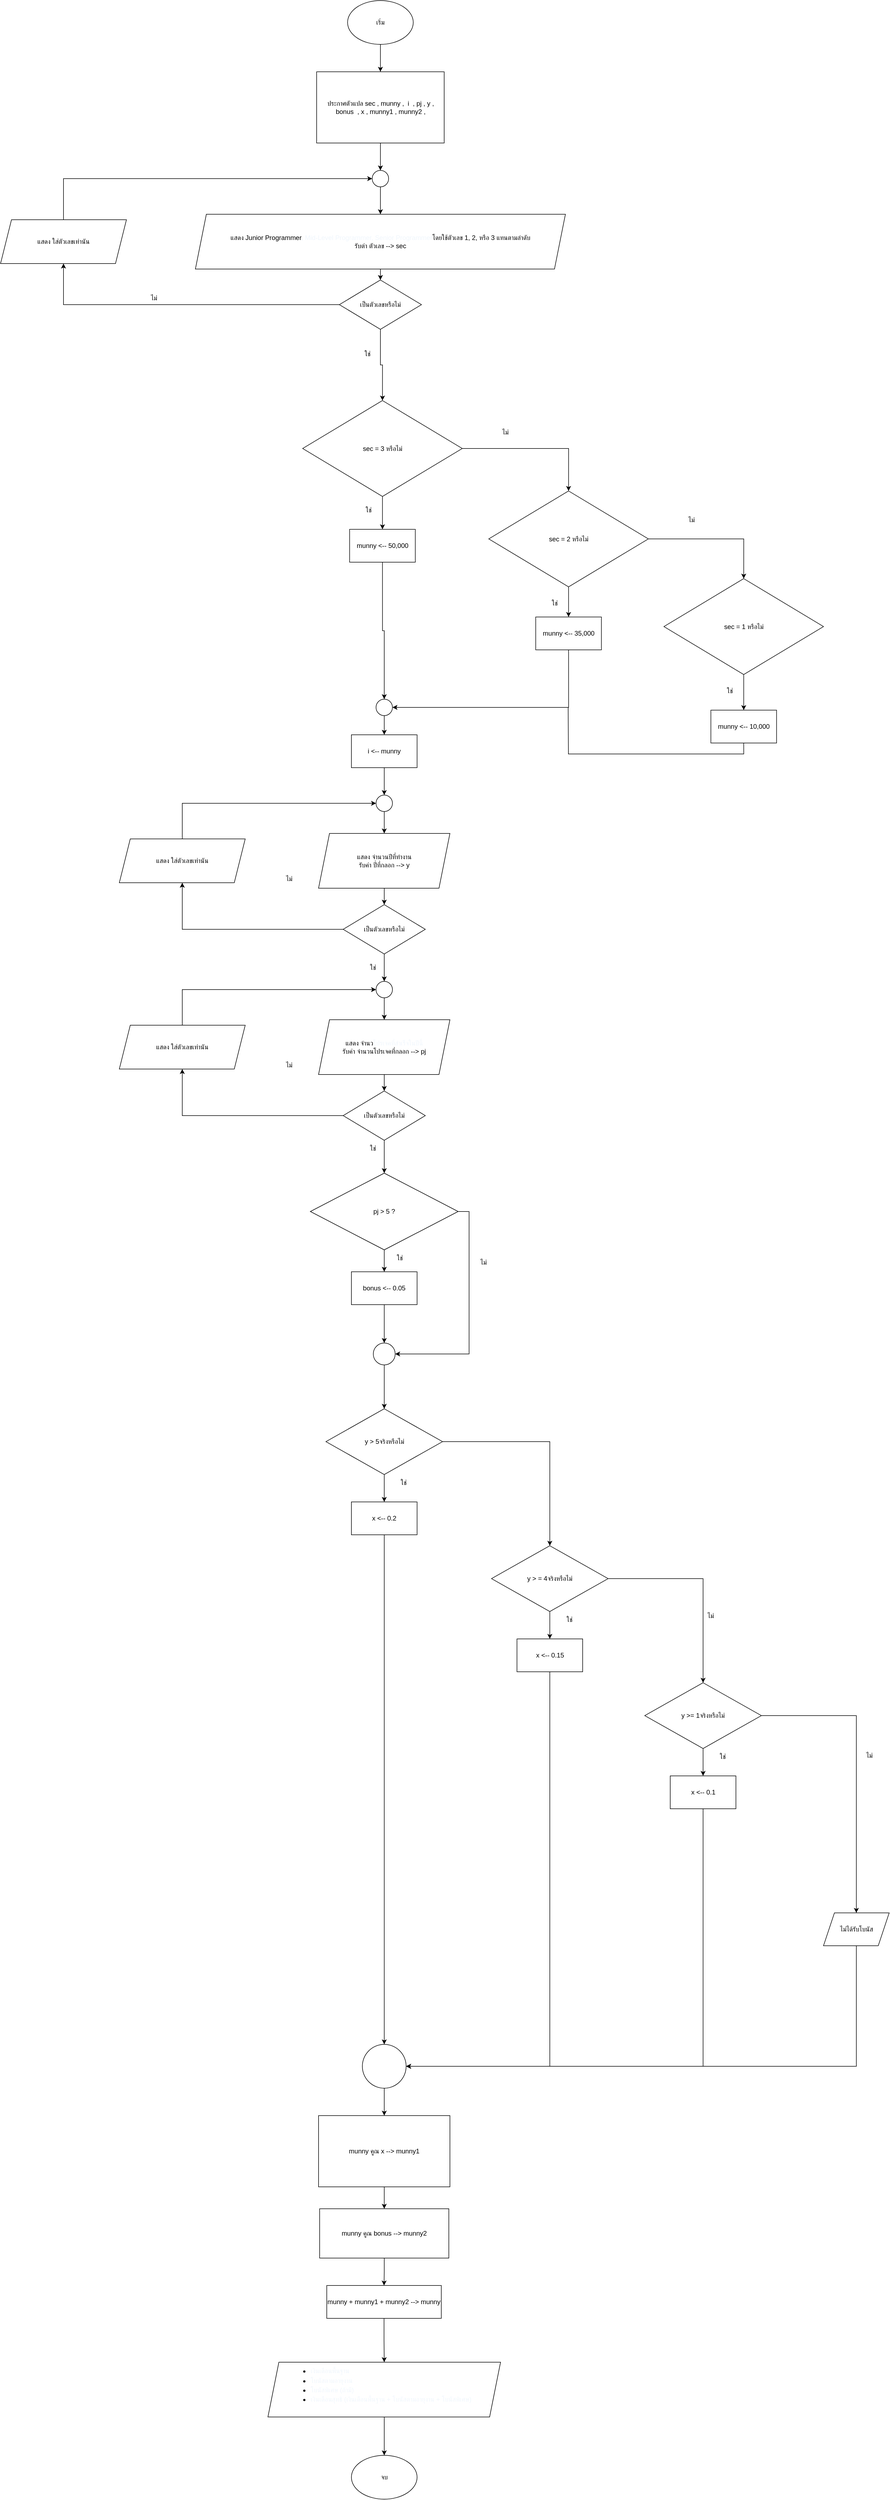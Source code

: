 <mxfile version="28.2.1">
  <diagram name="หน้า-1" id="E-IgGcm09YbjVMB62vNj">
    <mxGraphModel grid="1" page="1" gridSize="10" guides="1" tooltips="1" connect="1" arrows="1" fold="1" pageScale="1" pageWidth="827" pageHeight="1169" math="0" shadow="0">
      <root>
        <mxCell id="0" />
        <mxCell id="1" parent="0" />
        <mxCell id="uMuHmyTFTiUYk7k42j5w-20" style="edgeStyle=orthogonalEdgeStyle;rounded=0;orthogonalLoop=1;jettySize=auto;html=1;exitX=0.5;exitY=1;exitDx=0;exitDy=0;" edge="1" parent="1" source="X1-0lr0wVvJcUardRDEf-1" target="uMuHmyTFTiUYk7k42j5w-19">
          <mxGeometry relative="1" as="geometry" />
        </mxCell>
        <mxCell id="X1-0lr0wVvJcUardRDEf-1" value="เริ่ม" style="ellipse;whiteSpace=wrap;html=1;" vertex="1" parent="1">
          <mxGeometry x="347" y="-1190" width="120" height="80" as="geometry" />
        </mxCell>
        <mxCell id="X1-0lr0wVvJcUardRDEf-9" style="edgeStyle=orthogonalEdgeStyle;rounded=0;orthogonalLoop=1;jettySize=auto;html=1;exitX=0.5;exitY=1;exitDx=0;exitDy=0;entryX=0.5;entryY=0;entryDx=0;entryDy=0;" edge="1" parent="1" source="X1-0lr0wVvJcUardRDEf-2" target="X1-0lr0wVvJcUardRDEf-3">
          <mxGeometry relative="1" as="geometry" />
        </mxCell>
        <mxCell id="X1-0lr0wVvJcUardRDEf-2" value="แสดง จำนวนปีที่ทำงาน&lt;div&gt;รับค่า ปี่ที่กลอก --&amp;gt; y&lt;/div&gt;" style="shape=parallelogram;perimeter=parallelogramPerimeter;whiteSpace=wrap;html=1;fixedSize=1;" vertex="1" parent="1">
          <mxGeometry x="294" y="330" width="240" height="100" as="geometry" />
        </mxCell>
        <mxCell id="X1-0lr0wVvJcUardRDEf-5" style="edgeStyle=orthogonalEdgeStyle;rounded=0;orthogonalLoop=1;jettySize=auto;html=1;exitX=0;exitY=0.5;exitDx=0;exitDy=0;entryX=0.5;entryY=1;entryDx=0;entryDy=0;" edge="1" parent="1" source="X1-0lr0wVvJcUardRDEf-3" target="X1-0lr0wVvJcUardRDEf-82">
          <mxGeometry relative="1" as="geometry">
            <Array as="points">
              <mxPoint x="45" y="505" />
            </Array>
          </mxGeometry>
        </mxCell>
        <mxCell id="X1-0lr0wVvJcUardRDEf-17" style="edgeStyle=orthogonalEdgeStyle;rounded=0;orthogonalLoop=1;jettySize=auto;html=1;exitX=0.5;exitY=1;exitDx=0;exitDy=0;entryX=0.5;entryY=0;entryDx=0;entryDy=0;" edge="1" parent="1" source="X1-0lr0wVvJcUardRDEf-3" target="X1-0lr0wVvJcUardRDEf-15">
          <mxGeometry relative="1" as="geometry" />
        </mxCell>
        <mxCell id="X1-0lr0wVvJcUardRDEf-3" value="เป็นตัวเลขหรือไม่" style="rhombus;whiteSpace=wrap;html=1;" vertex="1" parent="1">
          <mxGeometry x="339" y="460" width="150" height="90" as="geometry" />
        </mxCell>
        <mxCell id="X1-0lr0wVvJcUardRDEf-8" style="edgeStyle=orthogonalEdgeStyle;rounded=0;orthogonalLoop=1;jettySize=auto;html=1;exitX=0.5;exitY=1;exitDx=0;exitDy=0;entryX=0.5;entryY=0;entryDx=0;entryDy=0;" edge="1" parent="1" source="X1-0lr0wVvJcUardRDEf-4" target="X1-0lr0wVvJcUardRDEf-2">
          <mxGeometry relative="1" as="geometry" />
        </mxCell>
        <mxCell id="X1-0lr0wVvJcUardRDEf-4" value="" style="ellipse;whiteSpace=wrap;html=1;aspect=fixed;" vertex="1" parent="1">
          <mxGeometry x="399" y="260" width="30" height="30" as="geometry" />
        </mxCell>
        <mxCell id="X1-0lr0wVvJcUardRDEf-6" value="ไม่&lt;div&gt;&lt;br&gt;&lt;/div&gt;" style="text;html=1;align=center;verticalAlign=middle;resizable=0;points=[];autosize=1;strokeColor=none;fillColor=none;" vertex="1" parent="1">
          <mxGeometry x="220" y="400" width="40" height="40" as="geometry" />
        </mxCell>
        <mxCell id="X1-0lr0wVvJcUardRDEf-10" style="edgeStyle=orthogonalEdgeStyle;rounded=0;orthogonalLoop=1;jettySize=auto;html=1;exitX=0.5;exitY=1;exitDx=0;exitDy=0;entryX=0.5;entryY=0;entryDx=0;entryDy=0;" edge="1" parent="1" source="X1-0lr0wVvJcUardRDEf-11" target="X1-0lr0wVvJcUardRDEf-13">
          <mxGeometry relative="1" as="geometry" />
        </mxCell>
        <mxCell id="X1-0lr0wVvJcUardRDEf-11" value="&lt;font face=&quot;Helvetica&quot;&gt;แสดง จำนว&lt;span&gt;&lt;font style=&quot;color: light-dark(rgb(240, 246, 252), rgb(255, 255, 255));&quot;&gt;โปรเจคที่สำเร็จในปีนี้&lt;/font&gt;&lt;/span&gt;&lt;/font&gt;&lt;div&gt;&lt;font face=&quot;Helvetica&quot;&gt;รับค่า จำนวนโปรเจคที่กลอก --&amp;gt; pj&lt;/font&gt;&lt;/div&gt;" style="shape=parallelogram;perimeter=parallelogramPerimeter;whiteSpace=wrap;html=1;fixedSize=1;align=center;" vertex="1" parent="1">
          <mxGeometry x="294" y="670" width="240" height="100" as="geometry" />
        </mxCell>
        <mxCell id="X1-0lr0wVvJcUardRDEf-12" style="edgeStyle=orthogonalEdgeStyle;rounded=0;orthogonalLoop=1;jettySize=auto;html=1;exitX=0;exitY=0.5;exitDx=0;exitDy=0;entryX=0.5;entryY=1;entryDx=0;entryDy=0;" edge="1" parent="1" source="X1-0lr0wVvJcUardRDEf-13" target="X1-0lr0wVvJcUardRDEf-83">
          <mxGeometry relative="1" as="geometry">
            <Array as="points">
              <mxPoint x="45" y="845" />
            </Array>
          </mxGeometry>
        </mxCell>
        <mxCell id="X1-0lr0wVvJcUardRDEf-105" style="edgeStyle=orthogonalEdgeStyle;rounded=0;orthogonalLoop=1;jettySize=auto;html=1;exitX=0.5;exitY=1;exitDx=0;exitDy=0;entryX=0.5;entryY=0;entryDx=0;entryDy=0;" edge="1" parent="1" source="X1-0lr0wVvJcUardRDEf-13" target="X1-0lr0wVvJcUardRDEf-98">
          <mxGeometry relative="1" as="geometry" />
        </mxCell>
        <mxCell id="X1-0lr0wVvJcUardRDEf-13" value="เป็นตัวเลขหรือไม่" style="rhombus;whiteSpace=wrap;html=1;" vertex="1" parent="1">
          <mxGeometry x="339" y="800" width="150" height="90" as="geometry" />
        </mxCell>
        <mxCell id="X1-0lr0wVvJcUardRDEf-14" style="edgeStyle=orthogonalEdgeStyle;rounded=0;orthogonalLoop=1;jettySize=auto;html=1;exitX=0.5;exitY=1;exitDx=0;exitDy=0;entryX=0.5;entryY=0;entryDx=0;entryDy=0;" edge="1" parent="1" source="X1-0lr0wVvJcUardRDEf-15" target="X1-0lr0wVvJcUardRDEf-11">
          <mxGeometry relative="1" as="geometry" />
        </mxCell>
        <mxCell id="X1-0lr0wVvJcUardRDEf-15" value="" style="ellipse;whiteSpace=wrap;html=1;aspect=fixed;" vertex="1" parent="1">
          <mxGeometry x="399" y="600" width="30" height="30" as="geometry" />
        </mxCell>
        <mxCell id="X1-0lr0wVvJcUardRDEf-16" value="ไม่&lt;div&gt;&lt;br&gt;&lt;/div&gt;" style="text;html=1;align=center;verticalAlign=middle;resizable=0;points=[];autosize=1;strokeColor=none;fillColor=none;" vertex="1" parent="1">
          <mxGeometry x="220" y="740" width="40" height="40" as="geometry" />
        </mxCell>
        <mxCell id="X1-0lr0wVvJcUardRDEf-18" value="ใช่" style="text;html=1;align=center;verticalAlign=middle;resizable=0;points=[];autosize=1;strokeColor=none;fillColor=none;" vertex="1" parent="1">
          <mxGeometry x="373" y="560" width="40" height="30" as="geometry" />
        </mxCell>
        <mxCell id="X1-0lr0wVvJcUardRDEf-38" style="edgeStyle=orthogonalEdgeStyle;rounded=0;orthogonalLoop=1;jettySize=auto;html=1;exitX=0.5;exitY=1;exitDx=0;exitDy=0;entryX=0.5;entryY=0;entryDx=0;entryDy=0;" edge="1" parent="1" source="X1-0lr0wVvJcUardRDEf-19" target="X1-0lr0wVvJcUardRDEf-37">
          <mxGeometry relative="1" as="geometry" />
        </mxCell>
        <mxCell id="X1-0lr0wVvJcUardRDEf-40" style="edgeStyle=orthogonalEdgeStyle;rounded=0;orthogonalLoop=1;jettySize=auto;html=1;exitX=1;exitY=0.5;exitDx=0;exitDy=0;entryX=0.5;entryY=0;entryDx=0;entryDy=0;" edge="1" parent="1" source="X1-0lr0wVvJcUardRDEf-19" target="X1-0lr0wVvJcUardRDEf-44">
          <mxGeometry relative="1" as="geometry">
            <mxPoint x="760.0" y="1620.0" as="targetPoint" />
          </mxGeometry>
        </mxCell>
        <mxCell id="X1-0lr0wVvJcUardRDEf-19" value="y &amp;gt; 5จริงหรือไม่" style="rhombus;whiteSpace=wrap;html=1;" vertex="1" parent="1">
          <mxGeometry x="307.5" y="1380" width="213" height="120" as="geometry" />
        </mxCell>
        <mxCell id="X1-0lr0wVvJcUardRDEf-24" style="edgeStyle=orthogonalEdgeStyle;rounded=0;orthogonalLoop=1;jettySize=auto;html=1;exitX=0.5;exitY=1;exitDx=0;exitDy=0;entryX=0.5;entryY=0;entryDx=0;entryDy=0;" edge="1" parent="1" source="X1-0lr0wVvJcUardRDEf-25" target="X1-0lr0wVvJcUardRDEf-27">
          <mxGeometry relative="1" as="geometry" />
        </mxCell>
        <mxCell id="X1-0lr0wVvJcUardRDEf-25" value="แสดง&amp;nbsp;&lt;span style=&quot;text-align: start;&quot;&gt;Junior Programmer&lt;/span&gt;&lt;span style=&quot;color: light-dark(rgb(240, 246, 252), rgb(255, 255, 255)); background-color: transparent; text-align: start;&quot;&gt;, Mid-Level Programmer, Senior Programmer&lt;/span&gt;&lt;span style=&quot;text-align: start;&quot;&gt;โดยใช้ตัวเลข 1, 2, หรือ 3 แทนตามลำดับ&lt;/span&gt;&lt;div&gt;&lt;span style=&quot;text-align: start;&quot;&gt;รับต่า ตัวเลข --&amp;gt; sec&lt;/span&gt;&lt;/div&gt;" style="shape=parallelogram;perimeter=parallelogramPerimeter;whiteSpace=wrap;html=1;fixedSize=1;" vertex="1" parent="1">
          <mxGeometry x="69" y="-800" width="676" height="100" as="geometry" />
        </mxCell>
        <mxCell id="X1-0lr0wVvJcUardRDEf-26" style="edgeStyle=orthogonalEdgeStyle;rounded=0;orthogonalLoop=1;jettySize=auto;html=1;exitX=0;exitY=0.5;exitDx=0;exitDy=0;entryX=0.5;entryY=1;entryDx=0;entryDy=0;" edge="1" parent="1" source="X1-0lr0wVvJcUardRDEf-27" target="X1-0lr0wVvJcUardRDEf-80">
          <mxGeometry relative="1" as="geometry">
            <Array as="points">
              <mxPoint x="-172" y="-635" />
            </Array>
          </mxGeometry>
        </mxCell>
        <mxCell id="X1-0lr0wVvJcUardRDEf-32" style="edgeStyle=orthogonalEdgeStyle;rounded=0;orthogonalLoop=1;jettySize=auto;html=1;exitX=0.5;exitY=1;exitDx=0;exitDy=0;entryX=0.5;entryY=0;entryDx=0;entryDy=0;" edge="1" parent="1" source="X1-0lr0wVvJcUardRDEf-27" target="X1-0lr0wVvJcUardRDEf-63">
          <mxGeometry relative="1" as="geometry">
            <mxPoint x="404" y="-500" as="targetPoint" />
          </mxGeometry>
        </mxCell>
        <mxCell id="X1-0lr0wVvJcUardRDEf-27" value="เป็นตัวเลขหรือไม่" style="rhombus;whiteSpace=wrap;html=1;" vertex="1" parent="1">
          <mxGeometry x="332" y="-680" width="150" height="90" as="geometry" />
        </mxCell>
        <mxCell id="X1-0lr0wVvJcUardRDEf-28" style="edgeStyle=orthogonalEdgeStyle;rounded=0;orthogonalLoop=1;jettySize=auto;html=1;exitX=0.5;exitY=1;exitDx=0;exitDy=0;entryX=0.5;entryY=0;entryDx=0;entryDy=0;" edge="1" parent="1" source="X1-0lr0wVvJcUardRDEf-29" target="X1-0lr0wVvJcUardRDEf-25">
          <mxGeometry relative="1" as="geometry" />
        </mxCell>
        <mxCell id="X1-0lr0wVvJcUardRDEf-29" value="" style="ellipse;whiteSpace=wrap;html=1;aspect=fixed;" vertex="1" parent="1">
          <mxGeometry x="392" y="-880" width="30" height="30" as="geometry" />
        </mxCell>
        <mxCell id="X1-0lr0wVvJcUardRDEf-30" value="ไม่&lt;div&gt;&lt;br&gt;&lt;/div&gt;" style="text;html=1;align=center;verticalAlign=middle;resizable=0;points=[];autosize=1;strokeColor=none;fillColor=none;" vertex="1" parent="1">
          <mxGeometry x="-27" y="-660" width="40" height="40" as="geometry" />
        </mxCell>
        <mxCell id="X1-0lr0wVvJcUardRDEf-31" value="ใช่" style="text;html=1;align=center;verticalAlign=middle;resizable=0;points=[];autosize=1;strokeColor=none;fillColor=none;" vertex="1" parent="1">
          <mxGeometry x="363" y="-560" width="40" height="30" as="geometry" />
        </mxCell>
        <mxCell id="X1-0lr0wVvJcUardRDEf-35" value="ใช่" style="text;html=1;align=center;verticalAlign=middle;resizable=0;points=[];autosize=1;strokeColor=none;fillColor=none;" vertex="1" parent="1">
          <mxGeometry x="373" y="890" width="40" height="30" as="geometry" />
        </mxCell>
        <mxCell id="X1-0lr0wVvJcUardRDEf-91" style="edgeStyle=orthogonalEdgeStyle;rounded=0;orthogonalLoop=1;jettySize=auto;html=1;exitX=0.5;exitY=1;exitDx=0;exitDy=0;entryX=0.5;entryY=0;entryDx=0;entryDy=0;" edge="1" parent="1" source="X1-0lr0wVvJcUardRDEf-37" target="X1-0lr0wVvJcUardRDEf-90">
          <mxGeometry relative="1" as="geometry" />
        </mxCell>
        <mxCell id="X1-0lr0wVvJcUardRDEf-37" value="x &amp;lt;-- 0.2" style="rounded=0;whiteSpace=wrap;html=1;" vertex="1" parent="1">
          <mxGeometry x="354" y="1550" width="120" height="60" as="geometry" />
        </mxCell>
        <mxCell id="X1-0lr0wVvJcUardRDEf-39" value="ใช่" style="text;html=1;align=center;verticalAlign=middle;resizable=0;points=[];autosize=1;strokeColor=none;fillColor=none;" vertex="1" parent="1">
          <mxGeometry x="429" y="1500" width="40" height="30" as="geometry" />
        </mxCell>
        <mxCell id="X1-0lr0wVvJcUardRDEf-41" style="edgeStyle=orthogonalEdgeStyle;rounded=0;orthogonalLoop=1;jettySize=auto;html=1;exitX=0.5;exitY=1;exitDx=0;exitDy=0;entryX=0.5;entryY=0;entryDx=0;entryDy=0;" edge="1" parent="1" source="X1-0lr0wVvJcUardRDEf-44" target="X1-0lr0wVvJcUardRDEf-42">
          <mxGeometry relative="1" as="geometry" />
        </mxCell>
        <mxCell id="X1-0lr0wVvJcUardRDEf-92" style="edgeStyle=orthogonalEdgeStyle;rounded=0;orthogonalLoop=1;jettySize=auto;html=1;exitX=0.5;exitY=1;exitDx=0;exitDy=0;entryX=1;entryY=0.5;entryDx=0;entryDy=0;" edge="1" parent="1" source="X1-0lr0wVvJcUardRDEf-42" target="X1-0lr0wVvJcUardRDEf-90">
          <mxGeometry relative="1" as="geometry" />
        </mxCell>
        <mxCell id="X1-0lr0wVvJcUardRDEf-42" value="x &amp;lt;-- 0.15" style="rounded=0;whiteSpace=wrap;html=1;" vertex="1" parent="1">
          <mxGeometry x="656.5" y="1800" width="120" height="60" as="geometry" />
        </mxCell>
        <mxCell id="X1-0lr0wVvJcUardRDEf-43" value="ใช่" style="text;html=1;align=center;verticalAlign=middle;resizable=0;points=[];autosize=1;strokeColor=none;fillColor=none;" vertex="1" parent="1">
          <mxGeometry x="731.5" y="1750" width="40" height="30" as="geometry" />
        </mxCell>
        <mxCell id="X1-0lr0wVvJcUardRDEf-44" value="y &amp;gt; = 4จริงหรือไม่" style="rhombus;whiteSpace=wrap;html=1;" vertex="1" parent="1">
          <mxGeometry x="610" y="1630" width="213" height="120" as="geometry" />
        </mxCell>
        <mxCell id="X1-0lr0wVvJcUardRDEf-45" style="edgeStyle=orthogonalEdgeStyle;rounded=0;orthogonalLoop=1;jettySize=auto;html=1;exitX=1;exitY=0.5;exitDx=0;exitDy=0;entryX=0.5;entryY=0;entryDx=0;entryDy=0;" edge="1" parent="1" source="X1-0lr0wVvJcUardRDEf-44" target="X1-0lr0wVvJcUardRDEf-49">
          <mxGeometry relative="1" as="geometry">
            <mxPoint x="1062.5" y="1870.0" as="targetPoint" />
          </mxGeometry>
        </mxCell>
        <mxCell id="X1-0lr0wVvJcUardRDEf-46" style="edgeStyle=orthogonalEdgeStyle;rounded=0;orthogonalLoop=1;jettySize=auto;html=1;exitX=0.5;exitY=1;exitDx=0;exitDy=0;entryX=0.5;entryY=0;entryDx=0;entryDy=0;" edge="1" parent="1" source="X1-0lr0wVvJcUardRDEf-49" target="X1-0lr0wVvJcUardRDEf-47">
          <mxGeometry relative="1" as="geometry" />
        </mxCell>
        <mxCell id="X1-0lr0wVvJcUardRDEf-93" style="edgeStyle=orthogonalEdgeStyle;rounded=0;orthogonalLoop=1;jettySize=auto;html=1;exitX=0.5;exitY=1;exitDx=0;exitDy=0;entryX=1;entryY=0.5;entryDx=0;entryDy=0;" edge="1" parent="1" source="X1-0lr0wVvJcUardRDEf-47" target="X1-0lr0wVvJcUardRDEf-90">
          <mxGeometry relative="1" as="geometry">
            <mxPoint x="530" y="2620" as="targetPoint" />
          </mxGeometry>
        </mxCell>
        <mxCell id="X1-0lr0wVvJcUardRDEf-47" value="x &amp;lt;-- 0.1" style="rounded=0;whiteSpace=wrap;html=1;" vertex="1" parent="1">
          <mxGeometry x="936.5" y="2050" width="120" height="60" as="geometry" />
        </mxCell>
        <mxCell id="X1-0lr0wVvJcUardRDEf-48" value="ใช่" style="text;html=1;align=center;verticalAlign=middle;resizable=0;points=[];autosize=1;strokeColor=none;fillColor=none;" vertex="1" parent="1">
          <mxGeometry x="1011.5" y="2000" width="40" height="30" as="geometry" />
        </mxCell>
        <mxCell id="X1-0lr0wVvJcUardRDEf-49" value="y &amp;gt;= 1จริงหรือไม่" style="rhombus;whiteSpace=wrap;html=1;" vertex="1" parent="1">
          <mxGeometry x="890" y="1880" width="213" height="120" as="geometry" />
        </mxCell>
        <mxCell id="X1-0lr0wVvJcUardRDEf-50" style="edgeStyle=orthogonalEdgeStyle;rounded=0;orthogonalLoop=1;jettySize=auto;html=1;exitX=1;exitY=0.5;exitDx=0;exitDy=0;entryX=0.5;entryY=0;entryDx=0;entryDy=0;" edge="1" parent="1" source="X1-0lr0wVvJcUardRDEf-49" target="X1-0lr0wVvJcUardRDEf-56">
          <mxGeometry relative="1" as="geometry">
            <mxPoint x="1276.5" y="2130.0" as="targetPoint" />
          </mxGeometry>
        </mxCell>
        <mxCell id="X1-0lr0wVvJcUardRDEf-94" style="edgeStyle=orthogonalEdgeStyle;rounded=0;orthogonalLoop=1;jettySize=auto;html=1;exitX=0.5;exitY=1;exitDx=0;exitDy=0;entryX=1;entryY=0.5;entryDx=0;entryDy=0;" edge="1" parent="1" source="X1-0lr0wVvJcUardRDEf-56" target="X1-0lr0wVvJcUardRDEf-90">
          <mxGeometry relative="1" as="geometry">
            <mxPoint x="530" y="2610.0" as="targetPoint" />
          </mxGeometry>
        </mxCell>
        <mxCell id="X1-0lr0wVvJcUardRDEf-56" value="ไม่ได้รับโบนัส" style="shape=parallelogram;perimeter=parallelogramPerimeter;whiteSpace=wrap;html=1;fixedSize=1;" vertex="1" parent="1">
          <mxGeometry x="1216.5" y="2300" width="120" height="60" as="geometry" />
        </mxCell>
        <mxCell id="X1-0lr0wVvJcUardRDEf-57" value="ไม่&lt;div&gt;&lt;br&gt;&lt;/div&gt;" style="text;html=1;align=center;verticalAlign=middle;resizable=0;points=[];autosize=1;strokeColor=none;fillColor=none;" vertex="1" parent="1">
          <mxGeometry x="990" y="1745" width="40" height="40" as="geometry" />
        </mxCell>
        <mxCell id="X1-0lr0wVvJcUardRDEf-58" value="ไม่&lt;div&gt;&lt;br&gt;&lt;/div&gt;" style="text;html=1;align=center;verticalAlign=middle;resizable=0;points=[];autosize=1;strokeColor=none;fillColor=none;" vertex="1" parent="1">
          <mxGeometry x="1280" y="2000" width="40" height="40" as="geometry" />
        </mxCell>
        <mxCell id="X1-0lr0wVvJcUardRDEf-65" style="edgeStyle=orthogonalEdgeStyle;rounded=0;orthogonalLoop=1;jettySize=auto;html=1;exitX=0.5;exitY=1;exitDx=0;exitDy=0;entryX=0.5;entryY=0;entryDx=0;entryDy=0;" edge="1" parent="1" source="X1-0lr0wVvJcUardRDEf-63" target="X1-0lr0wVvJcUardRDEf-64">
          <mxGeometry relative="1" as="geometry" />
        </mxCell>
        <mxCell id="X1-0lr0wVvJcUardRDEf-73" style="edgeStyle=orthogonalEdgeStyle;rounded=0;orthogonalLoop=1;jettySize=auto;html=1;exitX=1;exitY=0.5;exitDx=0;exitDy=0;entryX=0.5;entryY=0;entryDx=0;entryDy=0;" edge="1" parent="1" source="X1-0lr0wVvJcUardRDEf-63" target="X1-0lr0wVvJcUardRDEf-68">
          <mxGeometry relative="1" as="geometry" />
        </mxCell>
        <mxCell id="X1-0lr0wVvJcUardRDEf-63" value="sec = 3 หรือไม่" style="rhombus;whiteSpace=wrap;html=1;" vertex="1" parent="1">
          <mxGeometry x="265" y="-460" width="291.5" height="175" as="geometry" />
        </mxCell>
        <mxCell id="uMuHmyTFTiUYk7k42j5w-10" style="edgeStyle=orthogonalEdgeStyle;rounded=0;orthogonalLoop=1;jettySize=auto;html=1;exitX=0.5;exitY=1;exitDx=0;exitDy=0;entryX=0.5;entryY=0;entryDx=0;entryDy=0;" edge="1" parent="1" source="X1-0lr0wVvJcUardRDEf-64" target="uMuHmyTFTiUYk7k42j5w-9">
          <mxGeometry relative="1" as="geometry" />
        </mxCell>
        <mxCell id="X1-0lr0wVvJcUardRDEf-64" value="munny &amp;lt;-- 50,000" style="rounded=0;whiteSpace=wrap;html=1;" vertex="1" parent="1">
          <mxGeometry x="350.75" y="-225" width="120" height="60" as="geometry" />
        </mxCell>
        <mxCell id="X1-0lr0wVvJcUardRDEf-67" style="edgeStyle=orthogonalEdgeStyle;rounded=0;orthogonalLoop=1;jettySize=auto;html=1;exitX=0.5;exitY=1;exitDx=0;exitDy=0;entryX=0.5;entryY=0;entryDx=0;entryDy=0;" edge="1" parent="1" source="X1-0lr0wVvJcUardRDEf-68" target="X1-0lr0wVvJcUardRDEf-69">
          <mxGeometry relative="1" as="geometry" />
        </mxCell>
        <mxCell id="X1-0lr0wVvJcUardRDEf-74" style="edgeStyle=orthogonalEdgeStyle;rounded=0;orthogonalLoop=1;jettySize=auto;html=1;exitX=1;exitY=0.5;exitDx=0;exitDy=0;entryX=0.5;entryY=0;entryDx=0;entryDy=0;" edge="1" parent="1" source="X1-0lr0wVvJcUardRDEf-68" target="X1-0lr0wVvJcUardRDEf-71">
          <mxGeometry relative="1" as="geometry" />
        </mxCell>
        <mxCell id="X1-0lr0wVvJcUardRDEf-68" value="sec = 2 หรือไม่" style="rhombus;whiteSpace=wrap;html=1;" vertex="1" parent="1">
          <mxGeometry x="605" y="-295" width="291.5" height="175" as="geometry" />
        </mxCell>
        <mxCell id="uMuHmyTFTiUYk7k42j5w-11" style="edgeStyle=orthogonalEdgeStyle;rounded=0;orthogonalLoop=1;jettySize=auto;html=1;exitX=0.5;exitY=1;exitDx=0;exitDy=0;entryX=1;entryY=0.5;entryDx=0;entryDy=0;" edge="1" parent="1" source="X1-0lr0wVvJcUardRDEf-69" target="uMuHmyTFTiUYk7k42j5w-9">
          <mxGeometry relative="1" as="geometry" />
        </mxCell>
        <mxCell id="X1-0lr0wVvJcUardRDEf-69" value="munny &amp;lt;-- 35,000" style="rounded=0;whiteSpace=wrap;html=1;" vertex="1" parent="1">
          <mxGeometry x="690.75" y="-65" width="120" height="60" as="geometry" />
        </mxCell>
        <mxCell id="X1-0lr0wVvJcUardRDEf-70" style="edgeStyle=orthogonalEdgeStyle;rounded=0;orthogonalLoop=1;jettySize=auto;html=1;exitX=0.5;exitY=1;exitDx=0;exitDy=0;entryX=0.5;entryY=0;entryDx=0;entryDy=0;" edge="1" parent="1" source="X1-0lr0wVvJcUardRDEf-71" target="X1-0lr0wVvJcUardRDEf-72">
          <mxGeometry relative="1" as="geometry" />
        </mxCell>
        <mxCell id="X1-0lr0wVvJcUardRDEf-71" value="sec = 1 หรือไม่" style="rhombus;whiteSpace=wrap;html=1;" vertex="1" parent="1">
          <mxGeometry x="925" y="-135" width="291.5" height="175" as="geometry" />
        </mxCell>
        <mxCell id="uMuHmyTFTiUYk7k42j5w-12" style="edgeStyle=orthogonalEdgeStyle;rounded=0;orthogonalLoop=1;jettySize=auto;html=1;exitX=0.5;exitY=1;exitDx=0;exitDy=0;endArrow=none;endFill=0;" edge="1" parent="1" source="X1-0lr0wVvJcUardRDEf-72">
          <mxGeometry relative="1" as="geometry">
            <mxPoint x="750" y="100" as="targetPoint" />
          </mxGeometry>
        </mxCell>
        <mxCell id="X1-0lr0wVvJcUardRDEf-72" value="munny &amp;lt;-- 10,000" style="rounded=0;whiteSpace=wrap;html=1;" vertex="1" parent="1">
          <mxGeometry x="1010.75" y="105" width="120" height="60" as="geometry" />
        </mxCell>
        <mxCell id="X1-0lr0wVvJcUardRDEf-75" value="ใช่" style="text;html=1;align=center;verticalAlign=middle;resizable=0;points=[];autosize=1;strokeColor=none;fillColor=none;" vertex="1" parent="1">
          <mxGeometry x="365" y="-275" width="40" height="30" as="geometry" />
        </mxCell>
        <mxCell id="X1-0lr0wVvJcUardRDEf-76" value="ใช่" style="text;html=1;align=center;verticalAlign=middle;resizable=0;points=[];autosize=1;strokeColor=none;fillColor=none;" vertex="1" parent="1">
          <mxGeometry x="705" y="-105" width="40" height="30" as="geometry" />
        </mxCell>
        <mxCell id="X1-0lr0wVvJcUardRDEf-77" value="ใช่" style="text;html=1;align=center;verticalAlign=middle;resizable=0;points=[];autosize=1;strokeColor=none;fillColor=none;" vertex="1" parent="1">
          <mxGeometry x="1025" y="55" width="40" height="30" as="geometry" />
        </mxCell>
        <mxCell id="X1-0lr0wVvJcUardRDEf-78" value="ไม่&lt;div&gt;&lt;br&gt;&lt;/div&gt;" style="text;html=1;align=center;verticalAlign=middle;resizable=0;points=[];autosize=1;strokeColor=none;fillColor=none;" vertex="1" parent="1">
          <mxGeometry x="615" y="-415" width="40" height="40" as="geometry" />
        </mxCell>
        <mxCell id="X1-0lr0wVvJcUardRDEf-79" value="ไม่&lt;div&gt;&lt;br&gt;&lt;/div&gt;" style="text;html=1;align=center;verticalAlign=middle;resizable=0;points=[];autosize=1;strokeColor=none;fillColor=none;" vertex="1" parent="1">
          <mxGeometry x="955" y="-255" width="40" height="40" as="geometry" />
        </mxCell>
        <mxCell id="X1-0lr0wVvJcUardRDEf-81" style="edgeStyle=orthogonalEdgeStyle;rounded=0;orthogonalLoop=1;jettySize=auto;html=1;exitX=0.5;exitY=0;exitDx=0;exitDy=0;entryX=0;entryY=0.5;entryDx=0;entryDy=0;" edge="1" parent="1" source="X1-0lr0wVvJcUardRDEf-80" target="X1-0lr0wVvJcUardRDEf-29">
          <mxGeometry relative="1" as="geometry" />
        </mxCell>
        <mxCell id="X1-0lr0wVvJcUardRDEf-80" value="แสดง ใส่ตัวเลขเท่านัน" style="shape=parallelogram;perimeter=parallelogramPerimeter;whiteSpace=wrap;html=1;fixedSize=1;" vertex="1" parent="1">
          <mxGeometry x="-287" y="-790" width="230" height="80" as="geometry" />
        </mxCell>
        <mxCell id="X1-0lr0wVvJcUardRDEf-85" style="edgeStyle=orthogonalEdgeStyle;rounded=0;orthogonalLoop=1;jettySize=auto;html=1;exitX=0.5;exitY=0;exitDx=0;exitDy=0;entryX=0;entryY=0.5;entryDx=0;entryDy=0;" edge="1" parent="1" source="X1-0lr0wVvJcUardRDEf-82" target="X1-0lr0wVvJcUardRDEf-4">
          <mxGeometry relative="1" as="geometry" />
        </mxCell>
        <mxCell id="X1-0lr0wVvJcUardRDEf-82" value="แสดง ใส่ตัวเลขเท่านัน" style="shape=parallelogram;perimeter=parallelogramPerimeter;whiteSpace=wrap;html=1;fixedSize=1;" vertex="1" parent="1">
          <mxGeometry x="-70" y="340" width="230" height="80" as="geometry" />
        </mxCell>
        <mxCell id="X1-0lr0wVvJcUardRDEf-84" style="edgeStyle=orthogonalEdgeStyle;rounded=0;orthogonalLoop=1;jettySize=auto;html=1;exitX=0.5;exitY=0;exitDx=0;exitDy=0;entryX=0;entryY=0.5;entryDx=0;entryDy=0;" edge="1" parent="1" source="X1-0lr0wVvJcUardRDEf-83" target="X1-0lr0wVvJcUardRDEf-15">
          <mxGeometry relative="1" as="geometry" />
        </mxCell>
        <mxCell id="X1-0lr0wVvJcUardRDEf-83" value="แสดง ใส่ตัวเลขเท่านัน" style="shape=parallelogram;perimeter=parallelogramPerimeter;whiteSpace=wrap;html=1;fixedSize=1;" vertex="1" parent="1">
          <mxGeometry x="-70" y="680" width="230" height="80" as="geometry" />
        </mxCell>
        <mxCell id="X1-0lr0wVvJcUardRDEf-96" style="edgeStyle=orthogonalEdgeStyle;rounded=0;orthogonalLoop=1;jettySize=auto;html=1;exitX=0.5;exitY=1;exitDx=0;exitDy=0;entryX=0.5;entryY=0;entryDx=0;entryDy=0;" edge="1" parent="1" source="X1-0lr0wVvJcUardRDEf-90" target="X1-0lr0wVvJcUardRDEf-95">
          <mxGeometry relative="1" as="geometry" />
        </mxCell>
        <mxCell id="X1-0lr0wVvJcUardRDEf-90" value="" style="ellipse;whiteSpace=wrap;html=1;aspect=fixed;" vertex="1" parent="1">
          <mxGeometry x="374" y="2540" width="80" height="80" as="geometry" />
        </mxCell>
        <mxCell id="uMuHmyTFTiUYk7k42j5w-2" style="edgeStyle=orthogonalEdgeStyle;rounded=0;orthogonalLoop=1;jettySize=auto;html=1;exitX=0.5;exitY=1;exitDx=0;exitDy=0;entryX=0.5;entryY=0;entryDx=0;entryDy=0;" edge="1" parent="1" source="X1-0lr0wVvJcUardRDEf-95" target="uMuHmyTFTiUYk7k42j5w-1">
          <mxGeometry relative="1" as="geometry" />
        </mxCell>
        <mxCell id="X1-0lr0wVvJcUardRDEf-95" value="munny คูณ x --&amp;gt; munny1" style="rounded=0;whiteSpace=wrap;html=1;" vertex="1" parent="1">
          <mxGeometry x="294" y="2670" width="240" height="130" as="geometry" />
        </mxCell>
        <mxCell id="uMuHmyTFTiUYk7k42j5w-17" style="edgeStyle=orthogonalEdgeStyle;rounded=0;orthogonalLoop=1;jettySize=auto;html=1;exitX=0.5;exitY=1;exitDx=0;exitDy=0;" edge="1" parent="1" source="X1-0lr0wVvJcUardRDEf-97" target="uMuHmyTFTiUYk7k42j5w-16">
          <mxGeometry relative="1" as="geometry" />
        </mxCell>
        <mxCell id="X1-0lr0wVvJcUardRDEf-97" value="&lt;ul style=&quot;box-sizing: border-box; padding-left: 2em; margin-top: 0px; margin-bottom: 16px; text-align: start;&quot; dir=&quot;auto&quot;&gt;&lt;li style=&quot;box-sizing: border-box;&quot;&gt;&lt;span&gt;&lt;font face=&quot;Helvetica&quot; style=&quot;color: light-dark(rgb(240, 246, 252), rgb(255, 255, 255));&quot;&gt;เงินเดือนพื้นฐาน&lt;/font&gt;&lt;/span&gt;&lt;/li&gt;&lt;li style=&quot;box-sizing: border-box; margin-top: 0.25em;&quot;&gt;&lt;span&gt;&lt;font face=&quot;Helvetica&quot; style=&quot;color: light-dark(rgb(240, 246, 252), rgb(255, 255, 255));&quot;&gt;โบนัสตามอายุงาน&lt;/font&gt;&lt;/span&gt;&lt;/li&gt;&lt;li style=&quot;box-sizing: border-box; margin-top: 0.25em;&quot;&gt;&lt;span&gt;&lt;font face=&quot;Helvetica&quot; style=&quot;color: light-dark(rgb(240, 246, 252), rgb(255, 255, 255));&quot;&gt;โบนัสพิเศษ (ถ้ามี)&lt;/font&gt;&lt;/span&gt;&lt;/li&gt;&lt;li style=&quot;box-sizing: border-box; margin-top: 0.25em;&quot;&gt;&lt;span&gt;&lt;font face=&quot;Helvetica&quot; style=&quot;color: light-dark(rgb(240, 246, 252), rgb(255, 255, 255));&quot;&gt;เงินเดือนสุทธิ (เงินเดือนพื้นฐาน + โบนัสตามอายุงาน + โบนัสพิเศษ)&lt;/font&gt;&lt;/span&gt;&lt;/li&gt;&lt;/ul&gt;" style="shape=parallelogram;perimeter=parallelogramPerimeter;whiteSpace=wrap;html=1;fixedSize=1;" vertex="1" parent="1">
          <mxGeometry x="201.5" y="3120" width="425" height="100" as="geometry" />
        </mxCell>
        <mxCell id="X1-0lr0wVvJcUardRDEf-100" style="edgeStyle=orthogonalEdgeStyle;rounded=0;orthogonalLoop=1;jettySize=auto;html=1;exitX=0.5;exitY=1;exitDx=0;exitDy=0;entryX=0.5;entryY=0;entryDx=0;entryDy=0;" edge="1" parent="1" source="X1-0lr0wVvJcUardRDEf-98" target="X1-0lr0wVvJcUardRDEf-99">
          <mxGeometry relative="1" as="geometry" />
        </mxCell>
        <mxCell id="X1-0lr0wVvJcUardRDEf-103" style="edgeStyle=orthogonalEdgeStyle;rounded=0;orthogonalLoop=1;jettySize=auto;html=1;exitX=1;exitY=0.5;exitDx=0;exitDy=0;entryX=1;entryY=0.5;entryDx=0;entryDy=0;" edge="1" parent="1" source="X1-0lr0wVvJcUardRDEf-98" target="X1-0lr0wVvJcUardRDEf-101">
          <mxGeometry relative="1" as="geometry" />
        </mxCell>
        <mxCell id="X1-0lr0wVvJcUardRDEf-98" value="pj &amp;gt; 5 ?" style="rhombus;whiteSpace=wrap;html=1;" vertex="1" parent="1">
          <mxGeometry x="279" y="950" width="270" height="140" as="geometry" />
        </mxCell>
        <mxCell id="X1-0lr0wVvJcUardRDEf-102" style="edgeStyle=orthogonalEdgeStyle;rounded=0;orthogonalLoop=1;jettySize=auto;html=1;exitX=0.5;exitY=1;exitDx=0;exitDy=0;entryX=0.5;entryY=0;entryDx=0;entryDy=0;" edge="1" parent="1" source="X1-0lr0wVvJcUardRDEf-99" target="X1-0lr0wVvJcUardRDEf-101">
          <mxGeometry relative="1" as="geometry" />
        </mxCell>
        <mxCell id="X1-0lr0wVvJcUardRDEf-99" value="bonus &amp;lt;-- 0.05" style="rounded=0;whiteSpace=wrap;html=1;" vertex="1" parent="1">
          <mxGeometry x="354" y="1130" width="120" height="60" as="geometry" />
        </mxCell>
        <mxCell id="X1-0lr0wVvJcUardRDEf-104" style="edgeStyle=orthogonalEdgeStyle;rounded=0;orthogonalLoop=1;jettySize=auto;html=1;exitX=0.5;exitY=1;exitDx=0;exitDy=0;entryX=0.5;entryY=0;entryDx=0;entryDy=0;" edge="1" parent="1" source="X1-0lr0wVvJcUardRDEf-101" target="X1-0lr0wVvJcUardRDEf-19">
          <mxGeometry relative="1" as="geometry" />
        </mxCell>
        <mxCell id="X1-0lr0wVvJcUardRDEf-101" value="" style="ellipse;whiteSpace=wrap;html=1;aspect=fixed;" vertex="1" parent="1">
          <mxGeometry x="394" y="1260" width="40" height="40" as="geometry" />
        </mxCell>
        <mxCell id="X1-0lr0wVvJcUardRDEf-106" value="ใช่" style="text;html=1;align=center;verticalAlign=middle;resizable=0;points=[];autosize=1;strokeColor=none;fillColor=none;" vertex="1" parent="1">
          <mxGeometry x="422" y="1090" width="40" height="30" as="geometry" />
        </mxCell>
        <mxCell id="X1-0lr0wVvJcUardRDEf-109" value="ไม่&lt;div&gt;&lt;br&gt;&lt;/div&gt;" style="text;html=1;align=center;verticalAlign=middle;resizable=0;points=[];autosize=1;strokeColor=none;fillColor=none;" vertex="1" parent="1">
          <mxGeometry x="575" y="1100" width="40" height="40" as="geometry" />
        </mxCell>
        <mxCell id="uMuHmyTFTiUYk7k42j5w-15" style="edgeStyle=orthogonalEdgeStyle;rounded=0;orthogonalLoop=1;jettySize=auto;html=1;exitX=0.5;exitY=1;exitDx=0;exitDy=0;entryX=0.5;entryY=0;entryDx=0;entryDy=0;" edge="1" parent="1" source="uMuHmyTFTiUYk7k42j5w-1" target="uMuHmyTFTiUYk7k42j5w-5">
          <mxGeometry relative="1" as="geometry" />
        </mxCell>
        <mxCell id="uMuHmyTFTiUYk7k42j5w-1" value="munny คูณ bonus --&amp;gt; munny2" style="rounded=0;whiteSpace=wrap;html=1;" vertex="1" parent="1">
          <mxGeometry x="296" y="2840" width="236" height="90" as="geometry" />
        </mxCell>
        <mxCell id="uMuHmyTFTiUYk7k42j5w-6" style="edgeStyle=orthogonalEdgeStyle;rounded=0;orthogonalLoop=1;jettySize=auto;html=1;exitX=0.5;exitY=1;exitDx=0;exitDy=0;entryX=0.5;entryY=0;entryDx=0;entryDy=0;" edge="1" parent="1" source="uMuHmyTFTiUYk7k42j5w-5" target="X1-0lr0wVvJcUardRDEf-97">
          <mxGeometry relative="1" as="geometry" />
        </mxCell>
        <mxCell id="uMuHmyTFTiUYk7k42j5w-5" value="munny + munny1 + munny2 --&amp;gt; munny" style="rounded=0;whiteSpace=wrap;html=1;" vertex="1" parent="1">
          <mxGeometry x="309" y="2980" width="209.25" height="60" as="geometry" />
        </mxCell>
        <mxCell id="uMuHmyTFTiUYk7k42j5w-14" style="edgeStyle=orthogonalEdgeStyle;rounded=0;orthogonalLoop=1;jettySize=auto;html=1;exitX=0.5;exitY=1;exitDx=0;exitDy=0;entryX=0.5;entryY=0;entryDx=0;entryDy=0;" edge="1" parent="1" source="uMuHmyTFTiUYk7k42j5w-8" target="X1-0lr0wVvJcUardRDEf-4">
          <mxGeometry relative="1" as="geometry" />
        </mxCell>
        <mxCell id="uMuHmyTFTiUYk7k42j5w-8" value="i &amp;lt;-- munny" style="rounded=0;whiteSpace=wrap;html=1;" vertex="1" parent="1">
          <mxGeometry x="354" y="150" width="120" height="60" as="geometry" />
        </mxCell>
        <mxCell id="uMuHmyTFTiUYk7k42j5w-13" style="edgeStyle=orthogonalEdgeStyle;rounded=0;orthogonalLoop=1;jettySize=auto;html=1;exitX=0.5;exitY=1;exitDx=0;exitDy=0;entryX=0.5;entryY=0;entryDx=0;entryDy=0;" edge="1" parent="1" source="uMuHmyTFTiUYk7k42j5w-9" target="uMuHmyTFTiUYk7k42j5w-8">
          <mxGeometry relative="1" as="geometry" />
        </mxCell>
        <mxCell id="uMuHmyTFTiUYk7k42j5w-9" value="" style="ellipse;whiteSpace=wrap;html=1;aspect=fixed;" vertex="1" parent="1">
          <mxGeometry x="399" y="85" width="30" height="30" as="geometry" />
        </mxCell>
        <mxCell id="uMuHmyTFTiUYk7k42j5w-16" value="จบ" style="ellipse;whiteSpace=wrap;html=1;" vertex="1" parent="1">
          <mxGeometry x="354" y="3290" width="120" height="80" as="geometry" />
        </mxCell>
        <mxCell id="uMuHmyTFTiUYk7k42j5w-21" style="edgeStyle=orthogonalEdgeStyle;rounded=0;orthogonalLoop=1;jettySize=auto;html=1;exitX=0.5;exitY=1;exitDx=0;exitDy=0;entryX=0.5;entryY=0;entryDx=0;entryDy=0;" edge="1" parent="1" source="uMuHmyTFTiUYk7k42j5w-19" target="X1-0lr0wVvJcUardRDEf-29">
          <mxGeometry relative="1" as="geometry" />
        </mxCell>
        <mxCell id="uMuHmyTFTiUYk7k42j5w-19" value="ประกาศตัวแปล sec , munny ,&amp;nbsp; i&amp;nbsp; , pj , y , bonus&amp;nbsp; , x , munny1 , munny2 ," style="rounded=0;whiteSpace=wrap;html=1;" vertex="1" parent="1">
          <mxGeometry x="290.5" y="-1060" width="233" height="130" as="geometry" />
        </mxCell>
      </root>
    </mxGraphModel>
  </diagram>
</mxfile>

